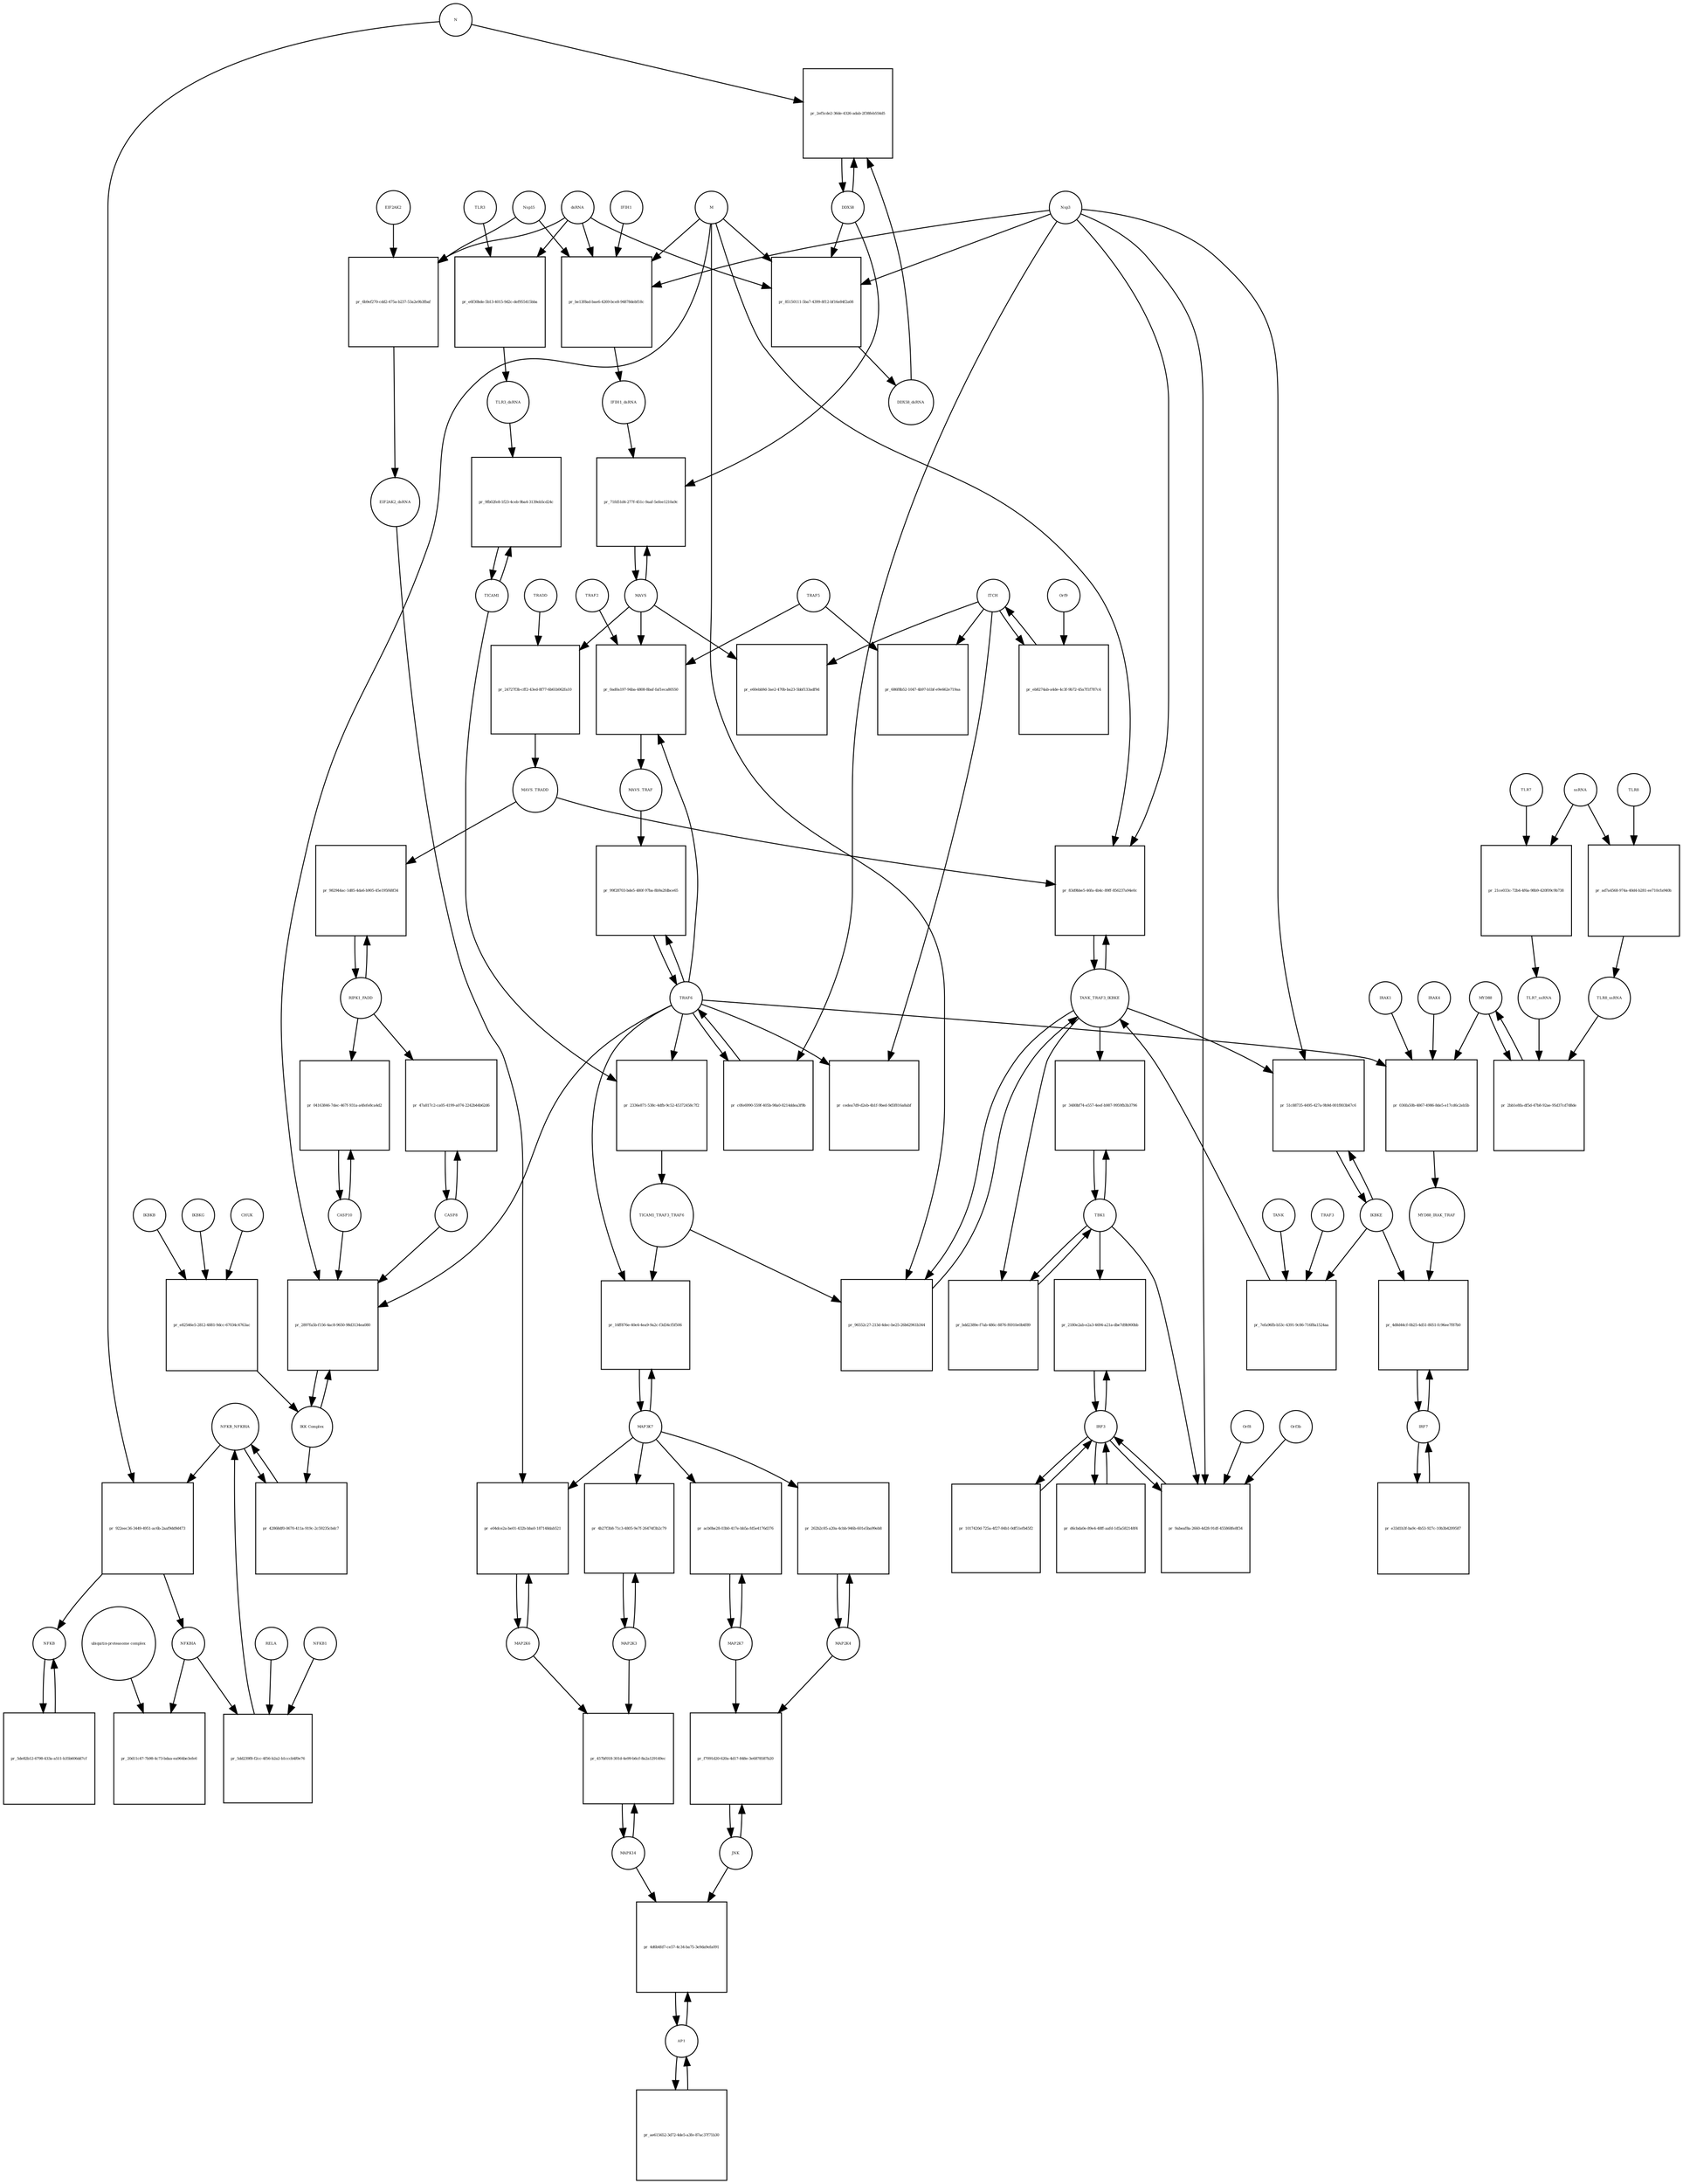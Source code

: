 strict digraph  {
NFKB_NFKBIA [annotation="", bipartite=0, cls=complex, fontsize=4, label=NFKB_NFKBIA, shape=circle];
"pr_922eec36-3449-4951-ac6b-2aaf9dd9d473" [annotation="", bipartite=1, cls=process, fontsize=4, label="pr_922eec36-3449-4951-ac6b-2aaf9dd9d473", shape=square];
NFKB [annotation="", bipartite=0, cls=complex, fontsize=4, label=NFKB, shape=circle];
NFKBIA [annotation=urn_miriam_hgnc_7797, bipartite=0, cls=macromolecule, fontsize=4, label=NFKBIA, shape=circle];
N [annotation=urn_miriam_ncbiprotein_1798174255, bipartite=0, cls=macromolecule, fontsize=4, label=N, shape=circle];
TLR3 [annotation=urn_miriam_hgnc_11849, bipartite=0, cls="macromolecule multimer", fontsize=4, label=TLR3, shape=circle];
"pr_e6f30bde-5b13-4015-9d2c-def955415bba" [annotation="", bipartite=1, cls=process, fontsize=4, label="pr_e6f30bde-5b13-4015-9d2c-def955415bba", shape=square];
dsRNA [annotation="", bipartite=0, cls="nucleic acid feature", fontsize=4, label=dsRNA, shape=circle];
TLR3_dsRNA [annotation="", bipartite=0, cls=complex, fontsize=4, label=TLR3_dsRNA, shape=circle];
"pr_85150111-5ba7-4399-8f12-bf16e84f2a08" [annotation="", bipartite=1, cls=process, fontsize=4, label="pr_85150111-5ba7-4399-8f12-bf16e84f2a08", shape=square];
DDX58_dsRNA [annotation="", bipartite=0, cls=complex, fontsize=4, label=DDX58_dsRNA, shape=circle];
M [annotation=urn_miriam_ncbiprotein_1796318601, bipartite=0, cls=macromolecule, fontsize=4, label=M, shape=circle];
Nsp3 [annotation=urn_miriam_ncbiprotein_1802476807, bipartite=0, cls=macromolecule, fontsize=4, label=Nsp3, shape=circle];
DDX58 [annotation=urn_miriam_hgnc_19102, bipartite=0, cls=macromolecule, fontsize=4, label=DDX58, shape=circle];
"pr_be13f8ad-bae6-4269-bce8-94878debf18c" [annotation="", bipartite=1, cls=process, fontsize=4, label="pr_be13f8ad-bae6-4269-bce8-94878debf18c", shape=square];
IFIH1_dsRNA [annotation="", bipartite=0, cls=complex, fontsize=4, label=IFIH1_dsRNA, shape=circle];
Nsp15 [annotation=urn_miriam_ncbiprotein_1802476818, bipartite=0, cls=macromolecule, fontsize=4, label=Nsp15, shape=circle];
IFIH1 [annotation=urn_miriam_hgnc_18873, bipartite=0, cls=macromolecule, fontsize=4, label=IFIH1, shape=circle];
"pr_2ef5cde2-36de-4326-adab-2f38feb554d5" [annotation="", bipartite=1, cls=process, fontsize=4, label="pr_2ef5cde2-36de-4326-adab-2f38feb554d5", shape=square];
MAVS [annotation=urn_miriam_hgnc_29233, bipartite=0, cls="macromolecule multimer", fontsize=4, label=MAVS, shape=circle];
"pr_71fd51d4-277f-451c-9aaf-5efee1210a9c" [annotation="", bipartite=1, cls=process, fontsize=4, label="pr_71fd51d4-277f-451c-9aaf-5efee1210a9c", shape=square];
"pr_20d11c47-7b98-4c73-bdaa-ea964be3efe6" [annotation="", bipartite=1, cls=process, fontsize=4, label="pr_20d11c47-7b98-4c73-bdaa-ea964be3efe6", shape=square];
"ubiquitin-proteasome complex" [annotation="", bipartite=0, cls=complex, fontsize=4, label="ubiquitin-proteasome complex", shape=circle];
IRF3 [annotation=urn_miriam_hgnc_6118, bipartite=0, cls="macromolecule multimer", fontsize=4, label=IRF3, shape=circle];
"pr_2180e2ab-e2a3-4694-a21a-dbe7d9b900bb" [annotation="", bipartite=1, cls=process, fontsize=4, label="pr_2180e2ab-e2a3-4694-a21a-dbe7d9b900bb", shape=square];
TBK1 [annotation="", bipartite=0, cls=macromolecule, fontsize=4, label=TBK1, shape=circle];
"pr_9abeaf8a-2660-4d28-91df-455868fe8f34" [annotation="", bipartite=1, cls=process, fontsize=4, label="pr_9abeaf8a-2660-4d28-91df-455868fe8f34", shape=square];
Orf3b [annotation=urn_miriam_uniprot_P59633, bipartite=0, cls=macromolecule, fontsize=4, label=Orf3b, shape=circle];
Orf8 [annotation=urn_miriam_ncbiprotein_1796318604, bipartite=0, cls=macromolecule, fontsize=4, label=Orf8, shape=circle];
IRF7 [annotation=urn_miriam_hgnc_6122, bipartite=0, cls="macromolecule multimer", fontsize=4, label=IRF7, shape=circle];
"pr_4d8d44cf-0b25-4d51-8051-fc96ee7f87b0" [annotation="", bipartite=1, cls=process, fontsize=4, label="pr_4d8d44cf-0b25-4d51-8051-fc96ee7f87b0", shape=square];
IKBKE [annotation=urn_miriam_hgnc_14552, bipartite=0, cls=macromolecule, fontsize=4, label=IKBKE, shape=circle];
MYD88_IRAK_TRAF [annotation="", bipartite=0, cls=complex, fontsize=4, label=MYD88_IRAK_TRAF, shape=circle];
TRAF6 [annotation=urn_miriam_hgnc_12036, bipartite=0, cls=macromolecule, fontsize=4, label=TRAF6, shape=circle];
"pr_99f28703-bde5-480f-97ba-8b9a2fdbce65" [annotation="", bipartite=1, cls=process, fontsize=4, label="pr_99f28703-bde5-480f-97ba-8b9a2fdbce65", shape=square];
MAVS_TRAF [annotation="", bipartite=0, cls=complex, fontsize=4, label=MAVS_TRAF, shape=circle];
"pr_e60ebb9d-3ae2-470b-ba23-5bbf133adf9d" [annotation="", bipartite=1, cls=process, fontsize=4, label="pr_e60ebb9d-3ae2-470b-ba23-5bbf133adf9d", shape=square];
ITCH [annotation="", bipartite=0, cls=macromolecule, fontsize=4, label=ITCH, shape=circle];
TRAF5 [annotation=urn_miriam_hgnc_12035, bipartite=0, cls=macromolecule, fontsize=4, label=TRAF5, shape=circle];
"pr_686f8b52-1047-4b97-b1bf-e9e662e719aa" [annotation="", bipartite=1, cls=process, fontsize=4, label="pr_686f8b52-1047-4b97-b1bf-e9e662e719aa", shape=square];
"pr_cedea7d9-d2eb-4b1f-9bed-9d5f816a8abf" [annotation="", bipartite=1, cls=process, fontsize=4, label="pr_cedea7d9-d2eb-4b1f-9bed-9d5f816a8abf", shape=square];
TICAM1 [annotation=urn_miriam_hgnc_18348, bipartite=0, cls=macromolecule, fontsize=4, label=TICAM1, shape=circle];
"pr_9fb02fe8-1f23-4ceb-9ba4-3139eb5cd24c" [annotation="", bipartite=1, cls=process, fontsize=4, label="pr_9fb02fe8-1f23-4ceb-9ba4-3139eb5cd24c", shape=square];
"pr_2336e871-538c-4dfb-9c52-45372458c7f2" [annotation="", bipartite=1, cls=process, fontsize=4, label="pr_2336e871-538c-4dfb-9c52-45372458c7f2", shape=square];
TICAM1_TRAF3_TRAF6 [annotation="", bipartite=0, cls=complex, fontsize=4, label=TICAM1_TRAF3_TRAF6, shape=circle];
TANK_TRAF3_IKBKE [annotation="", bipartite=0, cls=complex, fontsize=4, label=TANK_TRAF3_IKBKE, shape=circle];
"pr_96552c27-213d-4dec-be25-26b62961b344" [annotation="", bipartite=1, cls=process, fontsize=4, label="pr_96552c27-213d-4dec-be25-26b62961b344", shape=square];
"pr_3480bf74-e557-4eef-b987-9959fb3b3796" [annotation="", bipartite=1, cls=process, fontsize=4, label="pr_3480bf74-e557-4eef-b987-9959fb3b3796", shape=square];
"pr_51c88735-4495-427a-9b9d-001f803b47c6" [annotation="", bipartite=1, cls=process, fontsize=4, label="pr_51c88735-4495-427a-9b9d-001f803b47c6", shape=square];
MYD88 [annotation="", bipartite=0, cls=macromolecule, fontsize=4, label=MYD88, shape=circle];
"pr_036fa50b-4867-4986-8de5-e17cd6c2eb5b" [annotation="", bipartite=1, cls=process, fontsize=4, label="pr_036fa50b-4867-4986-8de5-e17cd6c2eb5b", shape=square];
IRAK1 [annotation=urn_miriam_hgnc_6112, bipartite=0, cls=macromolecule, fontsize=4, label=IRAK1, shape=circle];
IRAK4 [annotation=urn_miriam_hgnc_17967, bipartite=0, cls=macromolecule, fontsize=4, label=IRAK4, shape=circle];
TLR7 [annotation=urn_miriam_hgnc_15631, bipartite=0, cls=macromolecule, fontsize=4, label=TLR7, shape=circle];
"pr_21ce033c-72b4-4f6a-98b9-420f09c9b738" [annotation="", bipartite=1, cls=process, fontsize=4, label="pr_21ce033c-72b4-4f6a-98b9-420f09c9b738", shape=square];
TLR7_ssRNA [annotation="", bipartite=0, cls=complex, fontsize=4, label=TLR7_ssRNA, shape=circle];
ssRNA [annotation="", bipartite=0, cls="nucleic acid feature", fontsize=4, label=ssRNA, shape=circle];
TLR8 [annotation=urn_miriam_hgnc_15632, bipartite=0, cls=macromolecule, fontsize=4, label=TLR8, shape=circle];
"pr_ad7a4568-974a-40d4-b281-ee710cfa940b" [annotation="", bipartite=1, cls=process, fontsize=4, label="pr_ad7a4568-974a-40d4-b281-ee710cfa940b", shape=square];
TLR8_ssRNA [annotation="", bipartite=0, cls=complex, fontsize=4, label=TLR8_ssRNA, shape=circle];
"pr_2bb1e8fa-df5d-47b8-92ae-95d37cd7d8de" [annotation="", bipartite=1, cls=process, fontsize=4, label="pr_2bb1e8fa-df5d-47b8-92ae-95d37cd7d8de", shape=square];
MAP3K7 [annotation="", bipartite=0, cls=macromolecule, fontsize=4, label=MAP3K7, shape=circle];
"pr_16ff876e-40e4-4ea9-9a2c-f3d34cf5f506" [annotation="", bipartite=1, cls=process, fontsize=4, label="pr_16ff876e-40e4-4ea9-9a2c-f3d34cf5f506", shape=square];
TRAF2 [annotation=urn_miriam_hgnc_12032, bipartite=0, cls=macromolecule, fontsize=4, label=TRAF2, shape=circle];
"pr_0ad0a197-94ba-4808-8baf-faf1eca80550" [annotation="", bipartite=1, cls=process, fontsize=4, label="pr_0ad0a197-94ba-4808-8baf-faf1eca80550", shape=square];
"pr_eb8274ab-a4de-4c3f-9b72-45a7f1f787c4" [annotation="", bipartite=1, cls=process, fontsize=4, label="pr_eb8274ab-a4de-4c3f-9b72-45a7f1f787c4", shape=square];
Orf9 [annotation=urn_miriam_uniprot_P59636, bipartite=0, cls=macromolecule, fontsize=4, label=Orf9, shape=circle];
"pr_24727f3b-cff2-43ed-8f77-6b61b062fa10" [annotation="", bipartite=1, cls=process, fontsize=4, label="pr_24727f3b-cff2-43ed-8f77-6b61b062fa10", shape=square];
MAVS_TRADD [annotation="", bipartite=0, cls=complex, fontsize=4, label=MAVS_TRADD, shape=circle];
TRADD [annotation=urn_miriam_hgnc_12030, bipartite=0, cls=macromolecule, fontsize=4, label=TRADD, shape=circle];
"pr_c0fe6990-559f-405b-98a0-8214ddea3f9b" [annotation="", bipartite=1, cls=process, fontsize=4, label="pr_c0fe6990-559f-405b-98a0-8214ddea3f9b", shape=square];
AP1 [annotation="", bipartite=0, cls=complex, fontsize=4, label=AP1, shape=circle];
"pr_4d6b4fd7-ce57-4c34-ba75-3e9da9efa091" [annotation="", bipartite=1, cls=process, fontsize=4, label="pr_4d6b4fd7-ce57-4c34-ba75-3e9da9efa091", shape=square];
MAPK14 [annotation="", bipartite=0, cls=macromolecule, fontsize=4, label=MAPK14, shape=circle];
JNK [annotation="", bipartite=0, cls=complex, fontsize=4, label=JNK, shape=circle];
"pr_f7091d20-620a-4d17-848e-3e6878587b20" [annotation="", bipartite=1, cls=process, fontsize=4, label="pr_f7091d20-620a-4d17-848e-3e6878587b20", shape=square];
MAP2K7 [annotation="", bipartite=0, cls=macromolecule, fontsize=4, label=MAP2K7, shape=circle];
MAP2K4 [annotation="", bipartite=0, cls=macromolecule, fontsize=4, label=MAP2K4, shape=circle];
"pr_262b2c85-a20a-4cbb-946b-601e5ba99eb8" [annotation="", bipartite=1, cls=process, fontsize=4, label="pr_262b2c85-a20a-4cbb-946b-601e5ba99eb8", shape=square];
"pr_acb0be28-03b0-417e-bb5a-fd5e4176d376" [annotation="", bipartite=1, cls=process, fontsize=4, label="pr_acb0be28-03b0-417e-bb5a-fd5e4176d376", shape=square];
MAP2K3 [annotation="", bipartite=0, cls=macromolecule, fontsize=4, label=MAP2K3, shape=circle];
"pr_4b27f3b8-71c3-4805-9e7f-26474f3b2c79" [annotation="", bipartite=1, cls=process, fontsize=4, label="pr_4b27f3b8-71c3-4805-9e7f-26474f3b2c79", shape=square];
MAP2K6 [annotation="", bipartite=0, cls=macromolecule, fontsize=4, label=MAP2K6, shape=circle];
"pr_e04dce2a-be01-432b-bba0-187148dab521" [annotation="", bipartite=1, cls=process, fontsize=4, label="pr_e04dce2a-be01-432b-bba0-187148dab521", shape=square];
EIF2AK2_dsRNA [annotation="", bipartite=0, cls=complex, fontsize=4, label=EIF2AK2_dsRNA, shape=circle];
"pr_6b9ef270-cdd2-475a-b237-53a2e9b3fbaf" [annotation="", bipartite=1, cls=process, fontsize=4, label="pr_6b9ef270-cdd2-475a-b237-53a2e9b3fbaf", shape=square];
EIF2AK2 [annotation=urn_miriam_hgnc_9437, bipartite=0, cls=macromolecule, fontsize=4, label=EIF2AK2, shape=circle];
RIPK1_FADD [annotation="", bipartite=0, cls=complex, fontsize=4, label=RIPK1_FADD, shape=circle];
"pr_982944ac-1d85-4da6-b905-45e195f48f34" [annotation="", bipartite=1, cls=process, fontsize=4, label="pr_982944ac-1d85-4da6-b905-45e195f48f34", shape=square];
CASP8 [annotation="", bipartite=0, cls=macromolecule, fontsize=4, label=CASP8, shape=circle];
"pr_47a817c2-ca05-4199-a074-2242b44b62d6" [annotation="", bipartite=1, cls=process, fontsize=4, label="pr_47a817c2-ca05-4199-a074-2242b44b62d6", shape=square];
CASP10 [annotation="", bipartite=0, cls=macromolecule, fontsize=4, label=CASP10, shape=circle];
"pr_04163846-7dec-467f-931a-a4fefe8ca4d2" [annotation="", bipartite=1, cls=process, fontsize=4, label="pr_04163846-7dec-467f-931a-a4fefe8ca4d2", shape=square];
"pr_42868df0-0670-411a-919c-2c59235cbdc7" [annotation="", bipartite=1, cls=process, fontsize=4, label="pr_42868df0-0670-411a-919c-2c59235cbdc7", shape=square];
"IKK Complex" [annotation="", bipartite=0, cls=complex, fontsize=4, label="IKK Complex", shape=circle];
"pr_2897fa5b-f156-4ac8-9650-98d3134ea080" [annotation="", bipartite=1, cls=process, fontsize=4, label="pr_2897fa5b-f156-4ac8-9650-98d3134ea080", shape=square];
"pr_5dd239f8-f2cc-4f56-b2a2-b1cccb4f0e76" [annotation="", bipartite=1, cls=process, fontsize=4, label="pr_5dd239f8-f2cc-4f56-b2a2-b1cccb4f0e76", shape=square];
RELA [annotation="", bipartite=0, cls=macromolecule, fontsize=4, label=RELA, shape=circle];
NFKB1 [annotation="", bipartite=0, cls=macromolecule, fontsize=4, label=NFKB1, shape=circle];
IKBKG [annotation="", bipartite=0, cls=macromolecule, fontsize=4, label=IKBKG, shape=circle];
"pr_e82546e5-2812-4881-9dcc-67034c4763ac" [annotation="", bipartite=1, cls=process, fontsize=4, label="pr_e82546e5-2812-4881-9dcc-67034c4763ac", shape=square];
CHUK [annotation="", bipartite=0, cls=macromolecule, fontsize=4, label=CHUK, shape=circle];
IKBKB [annotation="", bipartite=0, cls=macromolecule, fontsize=4, label=IKBKB, shape=circle];
"pr_83d9bbe5-46fa-4b4c-89ff-856237a94e0c" [annotation="", bipartite=1, cls=process, fontsize=4, label="pr_83d9bbe5-46fa-4b4c-89ff-856237a94e0c", shape=square];
"pr_bdd2389e-f7ab-486c-8876-f6910e0b4f89" [annotation="", bipartite=1, cls=process, fontsize=4, label="pr_bdd2389e-f7ab-486c-8876-f6910e0b4f89", shape=square];
"pr_457bf018-301d-4e99-b6cf-8a2a129149ec" [annotation="", bipartite=1, cls=process, fontsize=4, label="pr_457bf018-301d-4e99-b6cf-8a2a129149ec", shape=square];
TRAF3 [annotation="", bipartite=0, cls=macromolecule, fontsize=4, label=TRAF3, shape=circle];
"pr_7efa96fb-b53c-4391-9c86-716f8a1524aa" [annotation="", bipartite=1, cls=process, fontsize=4, label="pr_7efa96fb-b53c-4391-9c86-716f8a1524aa", shape=square];
TANK [annotation="", bipartite=0, cls=macromolecule, fontsize=4, label=TANK, shape=circle];
"pr_5de82b12-6798-433a-a511-b35b606dd7cf" [annotation="", bipartite=1, cls=process, fontsize=4, label="pr_5de82b12-6798-433a-a511-b35b606dd7cf", shape=square];
"pr_d6cbda0e-89e4-48ff-aafd-1d5a582148f4" [annotation="", bipartite=1, cls=process, fontsize=4, label="pr_d6cbda0e-89e4-48ff-aafd-1d5a582148f4", shape=square];
"pr_1017420d-725a-4f27-84b1-0df51efb45f2" [annotation="", bipartite=1, cls=process, fontsize=4, label="pr_1017420d-725a-4f27-84b1-0df51efb45f2", shape=square];
"pr_e33d1b3f-ba9c-4b53-927c-10b3b4209587" [annotation="", bipartite=1, cls=process, fontsize=4, label="pr_e33d1b3f-ba9c-4b53-927c-10b3b4209587", shape=square];
"pr_ae615652-3d72-4de5-a3fe-87ac37f71b30" [annotation="", bipartite=1, cls=process, fontsize=4, label="pr_ae615652-3d72-4de5-a3fe-87ac37f71b30", shape=square];
NFKB_NFKBIA -> "pr_922eec36-3449-4951-ac6b-2aaf9dd9d473"  [annotation="", interaction_type=consumption];
NFKB_NFKBIA -> "pr_42868df0-0670-411a-919c-2c59235cbdc7"  [annotation="", interaction_type=consumption];
"pr_922eec36-3449-4951-ac6b-2aaf9dd9d473" -> NFKB  [annotation="", interaction_type=production];
"pr_922eec36-3449-4951-ac6b-2aaf9dd9d473" -> NFKBIA  [annotation="", interaction_type=production];
NFKB -> "pr_5de82b12-6798-433a-a511-b35b606dd7cf"  [annotation="", interaction_type=consumption];
NFKBIA -> "pr_20d11c47-7b98-4c73-bdaa-ea964be3efe6"  [annotation="", interaction_type=consumption];
NFKBIA -> "pr_5dd239f8-f2cc-4f56-b2a2-b1cccb4f0e76"  [annotation="", interaction_type=consumption];
N -> "pr_922eec36-3449-4951-ac6b-2aaf9dd9d473"  [annotation="urn_miriam_pubmed_16143815|urn_miriam_taxonomy_694009", interaction_type=stimulation];
N -> "pr_2ef5cde2-36de-4326-adab-2f38feb554d5"  [annotation="urn_miriam_pubmed_25581309|urn_miriam_pubmed_28148787|urn_miriam_taxonomy_694009", interaction_type=inhibition];
TLR3 -> "pr_e6f30bde-5b13-4015-9d2c-def955415bba"  [annotation="", interaction_type=consumption];
"pr_e6f30bde-5b13-4015-9d2c-def955415bba" -> TLR3_dsRNA  [annotation="", interaction_type=production];
dsRNA -> "pr_e6f30bde-5b13-4015-9d2c-def955415bba"  [annotation="", interaction_type=consumption];
dsRNA -> "pr_85150111-5ba7-4399-8f12-bf16e84f2a08"  [annotation="", interaction_type=consumption];
dsRNA -> "pr_be13f8ad-bae6-4269-bce8-94878debf18c"  [annotation="", interaction_type=consumption];
dsRNA -> "pr_6b9ef270-cdd2-475a-b237-53a2e9b3fbaf"  [annotation="", interaction_type=consumption];
TLR3_dsRNA -> "pr_9fb02fe8-1f23-4ceb-9ba4-3139eb5cd24c"  [annotation=urn_miriam_pubmed_20303872, interaction_type=stimulation];
"pr_85150111-5ba7-4399-8f12-bf16e84f2a08" -> DDX58_dsRNA  [annotation="", interaction_type=production];
DDX58_dsRNA -> "pr_2ef5cde2-36de-4326-adab-2f38feb554d5"  [annotation="urn_miriam_pubmed_25581309|urn_miriam_pubmed_28148787|urn_miriam_taxonomy_694009", interaction_type=catalysis];
M -> "pr_85150111-5ba7-4399-8f12-bf16e84f2a08"  [annotation="urn_miriam_pubmed_20303872|urn_miriam_pubmed_19380580|urn_miriam_pubmed_31226023|urn_miriam_taxonomy_694009", interaction_type=inhibition];
M -> "pr_be13f8ad-bae6-4269-bce8-94878debf18c"  [annotation="urn_miriam_pubmed_28484023|urn_miriam_pubmed_19380580|urn_miriam_pubmed_31226023|urn_miriam_taxonomy_694009", interaction_type=inhibition];
M -> "pr_96552c27-213d-4dec-be25-26b62961b344"  [annotation="urn_miriam_pubmed_19380580|urn_miriam_pubmed_19366914|urn_miriam_taxonomy_694009", interaction_type=inhibition];
M -> "pr_2897fa5b-f156-4ac8-9650-98d3134ea080"  [annotation="urn_miriam_pubmed_19366914|urn_miriam_pubmed_20303872|urn_miriam_pubmed_17705188|urn_miriam_pubmed_694009", interaction_type=inhibition];
M -> "pr_83d9bbe5-46fa-4b4c-89ff-856237a94e0c"  [annotation="urn_miriam_pubmed_19366914|urn_miriam_pubmed_27164085|urn_miriam_pubmed_19380580|urn_miriam_taxonomy_694009", interaction_type=inhibition];
Nsp3 -> "pr_85150111-5ba7-4399-8f12-bf16e84f2a08"  [annotation="urn_miriam_pubmed_20303872|urn_miriam_pubmed_19380580|urn_miriam_pubmed_31226023|urn_miriam_taxonomy_694009", interaction_type=inhibition];
Nsp3 -> "pr_be13f8ad-bae6-4269-bce8-94878debf18c"  [annotation="urn_miriam_pubmed_28484023|urn_miriam_pubmed_19380580|urn_miriam_pubmed_31226023|urn_miriam_taxonomy_694009", interaction_type=inhibition];
Nsp3 -> "pr_9abeaf8a-2660-4d28-91df-455868fe8f34"  [annotation="urn_miriam_pubmed_17761676|urn_miriam_pubmed_31226023|urn_miriam_taxonomy_694009", interaction_type=inhibition];
Nsp3 -> "pr_51c88735-4495-427a-9b9d-001f803b47c6"  [annotation="urn_miriam_pubmed_20303872|urn_miriam_pubmed_31226023|urn_miriam_taxonomy_694009", interaction_type=inhibition];
Nsp3 -> "pr_c0fe6990-559f-405b-98a0-8214ddea3f9b"  [annotation="urn_miriam_pubmed_27164085|urn_miriam_taxonomy_694009", interaction_type=catalysis];
Nsp3 -> "pr_83d9bbe5-46fa-4b4c-89ff-856237a94e0c"  [annotation="urn_miriam_pubmed_19366914|urn_miriam_pubmed_27164085|urn_miriam_pubmed_19380580|urn_miriam_taxonomy_694009", interaction_type=inhibition];
DDX58 -> "pr_85150111-5ba7-4399-8f12-bf16e84f2a08"  [annotation="", interaction_type=consumption];
DDX58 -> "pr_2ef5cde2-36de-4326-adab-2f38feb554d5"  [annotation="", interaction_type=consumption];
DDX58 -> "pr_71fd51d4-277f-451c-9aaf-5efee1210a9c"  [annotation=urn_miriam_pubmed_25581309, interaction_type=catalysis];
"pr_be13f8ad-bae6-4269-bce8-94878debf18c" -> IFIH1_dsRNA  [annotation="", interaction_type=production];
IFIH1_dsRNA -> "pr_71fd51d4-277f-451c-9aaf-5efee1210a9c"  [annotation=urn_miriam_pubmed_25581309, interaction_type=catalysis];
Nsp15 -> "pr_be13f8ad-bae6-4269-bce8-94878debf18c"  [annotation="urn_miriam_pubmed_28484023|urn_miriam_pubmed_19380580|urn_miriam_pubmed_31226023|urn_miriam_taxonomy_694009", interaction_type=inhibition];
Nsp15 -> "pr_6b9ef270-cdd2-475a-b237-53a2e9b3fbaf"  [annotation="urn_miriam_pubmed_28484023|urn_miriam_pubmed_19366914|urn_miriam_taxonomy_694009", interaction_type=inhibition];
IFIH1 -> "pr_be13f8ad-bae6-4269-bce8-94878debf18c"  [annotation="", interaction_type=consumption];
"pr_2ef5cde2-36de-4326-adab-2f38feb554d5" -> DDX58  [annotation="", interaction_type=production];
MAVS -> "pr_71fd51d4-277f-451c-9aaf-5efee1210a9c"  [annotation="", interaction_type=consumption];
MAVS -> "pr_e60ebb9d-3ae2-470b-ba23-5bbf133adf9d"  [annotation="", interaction_type=consumption];
MAVS -> "pr_0ad0a197-94ba-4808-8baf-faf1eca80550"  [annotation="", interaction_type=consumption];
MAVS -> "pr_24727f3b-cff2-43ed-8f77-6b61b062fa10"  [annotation="", interaction_type=consumption];
"pr_71fd51d4-277f-451c-9aaf-5efee1210a9c" -> MAVS  [annotation="", interaction_type=production];
"ubiquitin-proteasome complex" -> "pr_20d11c47-7b98-4c73-bdaa-ea964be3efe6"  [annotation=urn_miriam_pubmed_20303872, interaction_type=catalysis];
IRF3 -> "pr_2180e2ab-e2a3-4694-a21a-dbe7d9b900bb"  [annotation="", interaction_type=consumption];
IRF3 -> "pr_9abeaf8a-2660-4d28-91df-455868fe8f34"  [annotation="", interaction_type=consumption];
IRF3 -> "pr_d6cbda0e-89e4-48ff-aafd-1d5a582148f4"  [annotation="", interaction_type=consumption];
IRF3 -> "pr_1017420d-725a-4f27-84b1-0df51efb45f2"  [annotation="", interaction_type=consumption];
"pr_2180e2ab-e2a3-4694-a21a-dbe7d9b900bb" -> IRF3  [annotation="", interaction_type=production];
TBK1 -> "pr_2180e2ab-e2a3-4694-a21a-dbe7d9b900bb"  [annotation=urn_miriam_pubmed_25581309, interaction_type=catalysis];
TBK1 -> "pr_9abeaf8a-2660-4d28-91df-455868fe8f34"  [annotation="urn_miriam_pubmed_17761676|urn_miriam_pubmed_31226023|urn_miriam_taxonomy_694009", interaction_type=catalysis];
TBK1 -> "pr_3480bf74-e557-4eef-b987-9959fb3b3796"  [annotation="", interaction_type=consumption];
TBK1 -> "pr_bdd2389e-f7ab-486c-8876-f6910e0b4f89"  [annotation="", interaction_type=consumption];
"pr_9abeaf8a-2660-4d28-91df-455868fe8f34" -> IRF3  [annotation="", interaction_type=production];
Orf3b -> "pr_9abeaf8a-2660-4d28-91df-455868fe8f34"  [annotation="urn_miriam_pubmed_17761676|urn_miriam_pubmed_31226023|urn_miriam_taxonomy_694009", interaction_type=inhibition];
Orf8 -> "pr_9abeaf8a-2660-4d28-91df-455868fe8f34"  [annotation="urn_miriam_pubmed_17761676|urn_miriam_pubmed_31226023|urn_miriam_taxonomy_694009", interaction_type=inhibition];
IRF7 -> "pr_4d8d44cf-0b25-4d51-8051-fc96ee7f87b0"  [annotation="", interaction_type=consumption];
IRF7 -> "pr_e33d1b3f-ba9c-4b53-927c-10b3b4209587"  [annotation="", interaction_type=consumption];
"pr_4d8d44cf-0b25-4d51-8051-fc96ee7f87b0" -> IRF7  [annotation="", interaction_type=production];
IKBKE -> "pr_4d8d44cf-0b25-4d51-8051-fc96ee7f87b0"  [annotation=urn_miriam_pubmed_20303872, interaction_type=catalysis];
IKBKE -> "pr_51c88735-4495-427a-9b9d-001f803b47c6"  [annotation="", interaction_type=consumption];
IKBKE -> "pr_7efa96fb-b53c-4391-9c86-716f8a1524aa"  [annotation="", interaction_type=consumption];
MYD88_IRAK_TRAF -> "pr_4d8d44cf-0b25-4d51-8051-fc96ee7f87b0"  [annotation=urn_miriam_pubmed_20303872, interaction_type=catalysis];
TRAF6 -> "pr_99f28703-bde5-480f-97ba-8b9a2fdbce65"  [annotation="", interaction_type=consumption];
TRAF6 -> "pr_cedea7d9-d2eb-4b1f-9bed-9d5f816a8abf"  [annotation="", interaction_type=consumption];
TRAF6 -> "pr_2336e871-538c-4dfb-9c52-45372458c7f2"  [annotation="", interaction_type=consumption];
TRAF6 -> "pr_036fa50b-4867-4986-8de5-e17cd6c2eb5b"  [annotation="", interaction_type=consumption];
TRAF6 -> "pr_16ff876e-40e4-4ea9-9a2c-f3d34cf5f506"  [annotation=urn_miriam_pubmed_19366914, interaction_type=stimulation];
TRAF6 -> "pr_0ad0a197-94ba-4808-8baf-faf1eca80550"  [annotation="", interaction_type=consumption];
TRAF6 -> "pr_c0fe6990-559f-405b-98a0-8214ddea3f9b"  [annotation="", interaction_type=consumption];
TRAF6 -> "pr_2897fa5b-f156-4ac8-9650-98d3134ea080"  [annotation="urn_miriam_pubmed_19366914|urn_miriam_pubmed_20303872|urn_miriam_pubmed_17705188|urn_miriam_pubmed_694009", interaction_type=stimulation];
"pr_99f28703-bde5-480f-97ba-8b9a2fdbce65" -> TRAF6  [annotation="", interaction_type=production];
MAVS_TRAF -> "pr_99f28703-bde5-480f-97ba-8b9a2fdbce65"  [annotation=urn_miriam_pubmed_19366914, interaction_type=catalysis];
ITCH -> "pr_e60ebb9d-3ae2-470b-ba23-5bbf133adf9d"  [annotation=urn_miriam_pubmed_25135833, interaction_type=catalysis];
ITCH -> "pr_686f8b52-1047-4b97-b1bf-e9e662e719aa"  [annotation=urn_miriam_pubmed_25135833, interaction_type=catalysis];
ITCH -> "pr_cedea7d9-d2eb-4b1f-9bed-9d5f816a8abf"  [annotation=urn_miriam_pubmed_25135833, interaction_type=catalysis];
ITCH -> "pr_eb8274ab-a4de-4c3f-9b72-45a7f1f787c4"  [annotation="", interaction_type=consumption];
TRAF5 -> "pr_686f8b52-1047-4b97-b1bf-e9e662e719aa"  [annotation="", interaction_type=consumption];
TRAF5 -> "pr_0ad0a197-94ba-4808-8baf-faf1eca80550"  [annotation="", interaction_type=consumption];
TICAM1 -> "pr_9fb02fe8-1f23-4ceb-9ba4-3139eb5cd24c"  [annotation="", interaction_type=consumption];
TICAM1 -> "pr_2336e871-538c-4dfb-9c52-45372458c7f2"  [annotation="", interaction_type=consumption];
"pr_9fb02fe8-1f23-4ceb-9ba4-3139eb5cd24c" -> TICAM1  [annotation="", interaction_type=production];
"pr_2336e871-538c-4dfb-9c52-45372458c7f2" -> TICAM1_TRAF3_TRAF6  [annotation="", interaction_type=production];
TICAM1_TRAF3_TRAF6 -> "pr_96552c27-213d-4dec-be25-26b62961b344"  [annotation="urn_miriam_pubmed_19380580|urn_miriam_pubmed_19366914|urn_miriam_taxonomy_694009", interaction_type=stimulation];
TICAM1_TRAF3_TRAF6 -> "pr_16ff876e-40e4-4ea9-9a2c-f3d34cf5f506"  [annotation=urn_miriam_pubmed_19366914, interaction_type=stimulation];
TANK_TRAF3_IKBKE -> "pr_96552c27-213d-4dec-be25-26b62961b344"  [annotation="", interaction_type=consumption];
TANK_TRAF3_IKBKE -> "pr_3480bf74-e557-4eef-b987-9959fb3b3796"  [annotation=urn_miriam_pubmed_20303872, interaction_type=stimulation];
TANK_TRAF3_IKBKE -> "pr_51c88735-4495-427a-9b9d-001f803b47c6"  [annotation="urn_miriam_pubmed_20303872|urn_miriam_pubmed_31226023|urn_miriam_taxonomy_694009", interaction_type=stimulation];
TANK_TRAF3_IKBKE -> "pr_83d9bbe5-46fa-4b4c-89ff-856237a94e0c"  [annotation="", interaction_type=consumption];
TANK_TRAF3_IKBKE -> "pr_bdd2389e-f7ab-486c-8876-f6910e0b4f89"  [annotation=urn_miriam_pubmed_19366914, interaction_type=stimulation];
"pr_96552c27-213d-4dec-be25-26b62961b344" -> TANK_TRAF3_IKBKE  [annotation="", interaction_type=production];
"pr_3480bf74-e557-4eef-b987-9959fb3b3796" -> TBK1  [annotation="", interaction_type=production];
"pr_51c88735-4495-427a-9b9d-001f803b47c6" -> IKBKE  [annotation="", interaction_type=production];
MYD88 -> "pr_036fa50b-4867-4986-8de5-e17cd6c2eb5b"  [annotation="", interaction_type=consumption];
MYD88 -> "pr_2bb1e8fa-df5d-47b8-92ae-95d37cd7d8de"  [annotation="", interaction_type=consumption];
"pr_036fa50b-4867-4986-8de5-e17cd6c2eb5b" -> MYD88_IRAK_TRAF  [annotation="", interaction_type=production];
IRAK1 -> "pr_036fa50b-4867-4986-8de5-e17cd6c2eb5b"  [annotation="", interaction_type=consumption];
IRAK4 -> "pr_036fa50b-4867-4986-8de5-e17cd6c2eb5b"  [annotation="", interaction_type=consumption];
TLR7 -> "pr_21ce033c-72b4-4f6a-98b9-420f09c9b738"  [annotation="", interaction_type=consumption];
"pr_21ce033c-72b4-4f6a-98b9-420f09c9b738" -> TLR7_ssRNA  [annotation="", interaction_type=production];
TLR7_ssRNA -> "pr_2bb1e8fa-df5d-47b8-92ae-95d37cd7d8de"  [annotation=urn_miriam_pubmed_19366914, interaction_type=stimulation];
ssRNA -> "pr_21ce033c-72b4-4f6a-98b9-420f09c9b738"  [annotation="", interaction_type=consumption];
ssRNA -> "pr_ad7a4568-974a-40d4-b281-ee710cfa940b"  [annotation="", interaction_type=consumption];
TLR8 -> "pr_ad7a4568-974a-40d4-b281-ee710cfa940b"  [annotation="", interaction_type=consumption];
"pr_ad7a4568-974a-40d4-b281-ee710cfa940b" -> TLR8_ssRNA  [annotation="", interaction_type=production];
TLR8_ssRNA -> "pr_2bb1e8fa-df5d-47b8-92ae-95d37cd7d8de"  [annotation=urn_miriam_pubmed_19366914, interaction_type=stimulation];
"pr_2bb1e8fa-df5d-47b8-92ae-95d37cd7d8de" -> MYD88  [annotation="", interaction_type=production];
MAP3K7 -> "pr_16ff876e-40e4-4ea9-9a2c-f3d34cf5f506"  [annotation="", interaction_type=consumption];
MAP3K7 -> "pr_262b2c85-a20a-4cbb-946b-601e5ba99eb8"  [annotation=urn_miriam_pubmed_19366914, interaction_type=catalysis];
MAP3K7 -> "pr_acb0be28-03b0-417e-bb5a-fd5e4176d376"  [annotation=urn_miriam_pubmed_19366914, interaction_type=catalysis];
MAP3K7 -> "pr_4b27f3b8-71c3-4805-9e7f-26474f3b2c79"  [annotation=urn_miriam_pubmed_19366914, interaction_type=catalysis];
MAP3K7 -> "pr_e04dce2a-be01-432b-bba0-187148dab521"  [annotation=urn_miriam_pubmed_19366914, interaction_type=catalysis];
"pr_16ff876e-40e4-4ea9-9a2c-f3d34cf5f506" -> MAP3K7  [annotation="", interaction_type=production];
TRAF2 -> "pr_0ad0a197-94ba-4808-8baf-faf1eca80550"  [annotation="", interaction_type=consumption];
"pr_0ad0a197-94ba-4808-8baf-faf1eca80550" -> MAVS_TRAF  [annotation="", interaction_type=production];
"pr_eb8274ab-a4de-4c3f-9b72-45a7f1f787c4" -> ITCH  [annotation="", interaction_type=production];
Orf9 -> "pr_eb8274ab-a4de-4c3f-9b72-45a7f1f787c4"  [annotation="urn_miriam_pubmed_25135833|urn_miriam_taxonomy_694009", interaction_type=stimulation];
"pr_24727f3b-cff2-43ed-8f77-6b61b062fa10" -> MAVS_TRADD  [annotation="", interaction_type=production];
MAVS_TRADD -> "pr_982944ac-1d85-4da6-b905-45e195f48f34"  [annotation=urn_miriam_pubmed_19366914, interaction_type=stimulation];
MAVS_TRADD -> "pr_83d9bbe5-46fa-4b4c-89ff-856237a94e0c"  [annotation="urn_miriam_pubmed_19366914|urn_miriam_pubmed_27164085|urn_miriam_pubmed_19380580|urn_miriam_taxonomy_694009", interaction_type=stimulation];
TRADD -> "pr_24727f3b-cff2-43ed-8f77-6b61b062fa10"  [annotation="", interaction_type=consumption];
"pr_c0fe6990-559f-405b-98a0-8214ddea3f9b" -> TRAF6  [annotation="", interaction_type=production];
AP1 -> "pr_4d6b4fd7-ce57-4c34-ba75-3e9da9efa091"  [annotation="", interaction_type=consumption];
AP1 -> "pr_ae615652-3d72-4de5-a3fe-87ac37f71b30"  [annotation="", interaction_type=consumption];
"pr_4d6b4fd7-ce57-4c34-ba75-3e9da9efa091" -> AP1  [annotation="", interaction_type=production];
MAPK14 -> "pr_4d6b4fd7-ce57-4c34-ba75-3e9da9efa091"  [annotation=urn_miriam_pubmed_19366914, interaction_type=stimulation];
MAPK14 -> "pr_457bf018-301d-4e99-b6cf-8a2a129149ec"  [annotation="", interaction_type=consumption];
JNK -> "pr_4d6b4fd7-ce57-4c34-ba75-3e9da9efa091"  [annotation=urn_miriam_pubmed_19366914, interaction_type=stimulation];
JNK -> "pr_f7091d20-620a-4d17-848e-3e6878587b20"  [annotation="", interaction_type=consumption];
"pr_f7091d20-620a-4d17-848e-3e6878587b20" -> JNK  [annotation="", interaction_type=production];
MAP2K7 -> "pr_f7091d20-620a-4d17-848e-3e6878587b20"  [annotation=urn_miriam_pubmed_19366914, interaction_type=catalysis];
MAP2K7 -> "pr_acb0be28-03b0-417e-bb5a-fd5e4176d376"  [annotation="", interaction_type=consumption];
MAP2K4 -> "pr_f7091d20-620a-4d17-848e-3e6878587b20"  [annotation=urn_miriam_pubmed_19366914, interaction_type=catalysis];
MAP2K4 -> "pr_262b2c85-a20a-4cbb-946b-601e5ba99eb8"  [annotation="", interaction_type=consumption];
"pr_262b2c85-a20a-4cbb-946b-601e5ba99eb8" -> MAP2K4  [annotation="", interaction_type=production];
"pr_acb0be28-03b0-417e-bb5a-fd5e4176d376" -> MAP2K7  [annotation="", interaction_type=production];
MAP2K3 -> "pr_4b27f3b8-71c3-4805-9e7f-26474f3b2c79"  [annotation="", interaction_type=consumption];
MAP2K3 -> "pr_457bf018-301d-4e99-b6cf-8a2a129149ec"  [annotation=urn_miriam_pubmed_19366914, interaction_type=catalysis];
"pr_4b27f3b8-71c3-4805-9e7f-26474f3b2c79" -> MAP2K3  [annotation="", interaction_type=production];
MAP2K6 -> "pr_e04dce2a-be01-432b-bba0-187148dab521"  [annotation="", interaction_type=consumption];
MAP2K6 -> "pr_457bf018-301d-4e99-b6cf-8a2a129149ec"  [annotation=urn_miriam_pubmed_19366914, interaction_type=catalysis];
"pr_e04dce2a-be01-432b-bba0-187148dab521" -> MAP2K6  [annotation="", interaction_type=production];
EIF2AK2_dsRNA -> "pr_e04dce2a-be01-432b-bba0-187148dab521"  [annotation=urn_miriam_pubmed_19366914, interaction_type=stimulation];
"pr_6b9ef270-cdd2-475a-b237-53a2e9b3fbaf" -> EIF2AK2_dsRNA  [annotation="", interaction_type=production];
EIF2AK2 -> "pr_6b9ef270-cdd2-475a-b237-53a2e9b3fbaf"  [annotation="", interaction_type=consumption];
RIPK1_FADD -> "pr_982944ac-1d85-4da6-b905-45e195f48f34"  [annotation="", interaction_type=consumption];
RIPK1_FADD -> "pr_47a817c2-ca05-4199-a074-2242b44b62d6"  [annotation=urn_miriam_pubmed_19366914, interaction_type=stimulation];
RIPK1_FADD -> "pr_04163846-7dec-467f-931a-a4fefe8ca4d2"  [annotation=urn_miriam_pubmed_20303872, interaction_type=stimulation];
"pr_982944ac-1d85-4da6-b905-45e195f48f34" -> RIPK1_FADD  [annotation="", interaction_type=production];
CASP8 -> "pr_47a817c2-ca05-4199-a074-2242b44b62d6"  [annotation="", interaction_type=consumption];
CASP8 -> "pr_2897fa5b-f156-4ac8-9650-98d3134ea080"  [annotation="urn_miriam_pubmed_19366914|urn_miriam_pubmed_20303872|urn_miriam_pubmed_17705188|urn_miriam_pubmed_694009", interaction_type=stimulation];
"pr_47a817c2-ca05-4199-a074-2242b44b62d6" -> CASP8  [annotation="", interaction_type=production];
CASP10 -> "pr_04163846-7dec-467f-931a-a4fefe8ca4d2"  [annotation="", interaction_type=consumption];
CASP10 -> "pr_2897fa5b-f156-4ac8-9650-98d3134ea080"  [annotation="urn_miriam_pubmed_19366914|urn_miriam_pubmed_20303872|urn_miriam_pubmed_17705188|urn_miriam_pubmed_694009", interaction_type=stimulation];
"pr_04163846-7dec-467f-931a-a4fefe8ca4d2" -> CASP10  [annotation="", interaction_type=production];
"pr_42868df0-0670-411a-919c-2c59235cbdc7" -> NFKB_NFKBIA  [annotation="", interaction_type=production];
"IKK Complex" -> "pr_42868df0-0670-411a-919c-2c59235cbdc7"  [annotation=urn_miriam_pubmed_19366914, interaction_type=catalysis];
"IKK Complex" -> "pr_2897fa5b-f156-4ac8-9650-98d3134ea080"  [annotation="", interaction_type=consumption];
"pr_2897fa5b-f156-4ac8-9650-98d3134ea080" -> "IKK Complex"  [annotation="", interaction_type=production];
"pr_5dd239f8-f2cc-4f56-b2a2-b1cccb4f0e76" -> NFKB_NFKBIA  [annotation="", interaction_type=production];
RELA -> "pr_5dd239f8-f2cc-4f56-b2a2-b1cccb4f0e76"  [annotation="", interaction_type=consumption];
NFKB1 -> "pr_5dd239f8-f2cc-4f56-b2a2-b1cccb4f0e76"  [annotation="", interaction_type=consumption];
IKBKG -> "pr_e82546e5-2812-4881-9dcc-67034c4763ac"  [annotation="", interaction_type=consumption];
"pr_e82546e5-2812-4881-9dcc-67034c4763ac" -> "IKK Complex"  [annotation="", interaction_type=production];
CHUK -> "pr_e82546e5-2812-4881-9dcc-67034c4763ac"  [annotation="", interaction_type=consumption];
IKBKB -> "pr_e82546e5-2812-4881-9dcc-67034c4763ac"  [annotation="", interaction_type=consumption];
"pr_83d9bbe5-46fa-4b4c-89ff-856237a94e0c" -> TANK_TRAF3_IKBKE  [annotation="", interaction_type=production];
"pr_bdd2389e-f7ab-486c-8876-f6910e0b4f89" -> TBK1  [annotation="", interaction_type=production];
"pr_457bf018-301d-4e99-b6cf-8a2a129149ec" -> MAPK14  [annotation="", interaction_type=production];
TRAF3 -> "pr_7efa96fb-b53c-4391-9c86-716f8a1524aa"  [annotation="", interaction_type=consumption];
"pr_7efa96fb-b53c-4391-9c86-716f8a1524aa" -> TANK_TRAF3_IKBKE  [annotation="", interaction_type=production];
TANK -> "pr_7efa96fb-b53c-4391-9c86-716f8a1524aa"  [annotation="", interaction_type=consumption];
"pr_5de82b12-6798-433a-a511-b35b606dd7cf" -> NFKB  [annotation="", interaction_type=production];
"pr_d6cbda0e-89e4-48ff-aafd-1d5a582148f4" -> IRF3  [annotation="", interaction_type=production];
"pr_1017420d-725a-4f27-84b1-0df51efb45f2" -> IRF3  [annotation="", interaction_type=production];
"pr_e33d1b3f-ba9c-4b53-927c-10b3b4209587" -> IRF7  [annotation="", interaction_type=production];
"pr_ae615652-3d72-4de5-a3fe-87ac37f71b30" -> AP1  [annotation="", interaction_type=production];
}
